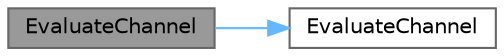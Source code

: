 digraph "EvaluateChannel"
{
 // INTERACTIVE_SVG=YES
 // LATEX_PDF_SIZE
  bgcolor="transparent";
  edge [fontname=Helvetica,fontsize=10,labelfontname=Helvetica,labelfontsize=10];
  node [fontname=Helvetica,fontsize=10,shape=box,height=0.2,width=0.4];
  rankdir="LR";
  Node1 [id="Node000001",label="EvaluateChannel",height=0.2,width=0.4,color="gray40", fillcolor="grey60", style="filled", fontcolor="black",tooltip="A curve of events."];
  Node1 -> Node2 [id="edge1_Node000001_Node000002",color="steelblue1",style="solid",tooltip=" "];
  Node2 [id="Node000002",label="EvaluateChannel",height=0.2,width=0.4,color="grey40", fillcolor="white", style="filled",URL="$df/ded/MovieSceneGameplayCueSections_8h.html#af7c7b00fd54e666ba868ce92034c4d00",tooltip=" "];
}
